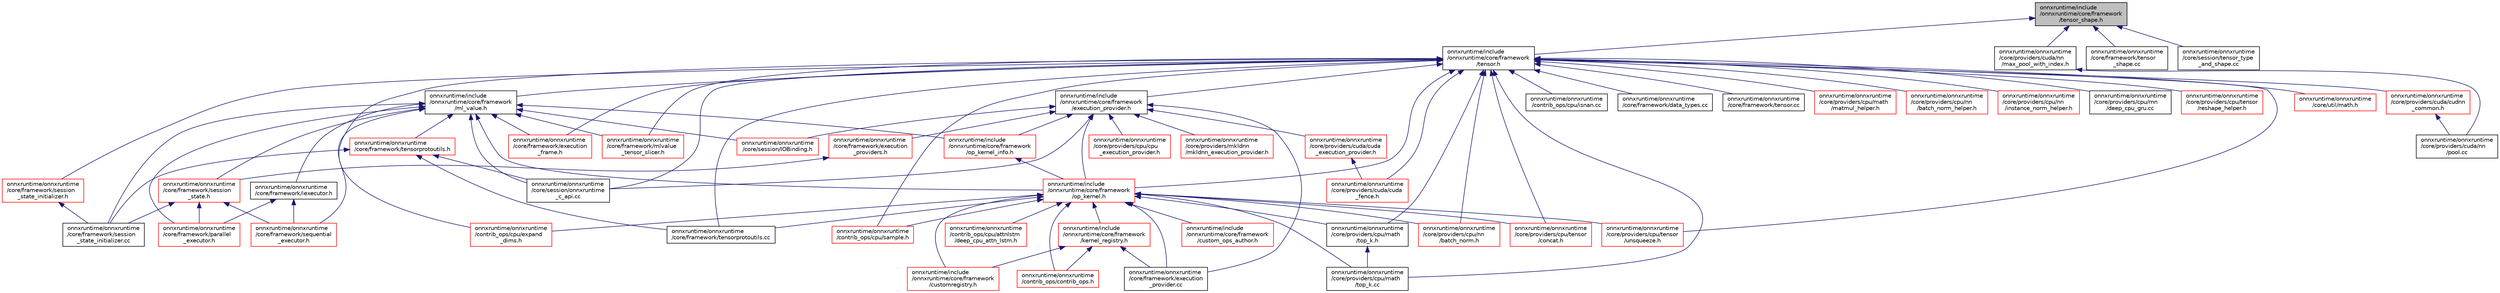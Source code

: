digraph "onnxruntime/include/onnxruntime/core/framework/tensor_shape.h"
{
  edge [fontname="Helvetica",fontsize="10",labelfontname="Helvetica",labelfontsize="10"];
  node [fontname="Helvetica",fontsize="10",shape=record];
  Node7 [label="onnxruntime/include\l/onnxruntime/core/framework\l/tensor_shape.h",height=0.2,width=0.4,color="black", fillcolor="grey75", style="filled", fontcolor="black"];
  Node7 -> Node8 [dir="back",color="midnightblue",fontsize="10",style="solid"];
  Node8 [label="onnxruntime/include\l/onnxruntime/core/framework\l/tensor.h",height=0.2,width=0.4,color="black", fillcolor="white", style="filled",URL="$tensor_8h.html"];
  Node8 -> Node9 [dir="back",color="midnightblue",fontsize="10",style="solid"];
  Node9 [label="onnxruntime/include\l/onnxruntime/core/framework\l/execution_provider.h",height=0.2,width=0.4,color="black", fillcolor="white", style="filled",URL="$execution__provider_8h.html"];
  Node9 -> Node10 [dir="back",color="midnightblue",fontsize="10",style="solid"];
  Node10 [label="onnxruntime/include\l/onnxruntime/core/framework\l/op_kernel.h",height=0.2,width=0.4,color="red", fillcolor="white", style="filled",URL="$op__kernel_8h.html"];
  Node10 -> Node11 [dir="back",color="midnightblue",fontsize="10",style="solid"];
  Node11 [label="onnxruntime/include\l/onnxruntime/core/framework\l/custom_ops_author.h",height=0.2,width=0.4,color="red", fillcolor="white", style="filled",URL="$custom__ops__author_8h.html"];
  Node10 -> Node15 [dir="back",color="midnightblue",fontsize="10",style="solid"];
  Node15 [label="onnxruntime/include\l/onnxruntime/core/framework\l/customregistry.h",height=0.2,width=0.4,color="red", fillcolor="white", style="filled",URL="$customregistry_8h.html"];
  Node10 -> Node18 [dir="back",color="midnightblue",fontsize="10",style="solid"];
  Node18 [label="onnxruntime/include\l/onnxruntime/core/framework\l/kernel_registry.h",height=0.2,width=0.4,color="red", fillcolor="white", style="filled",URL="$kernel__registry_8h.html"];
  Node18 -> Node15 [dir="back",color="midnightblue",fontsize="10",style="solid"];
  Node18 -> Node19 [dir="back",color="midnightblue",fontsize="10",style="solid"];
  Node19 [label="onnxruntime/onnxruntime\l/contrib_ops/contrib_ops.h",height=0.2,width=0.4,color="red", fillcolor="white", style="filled",URL="$contrib__ops_8h.html"];
  Node18 -> Node23 [dir="back",color="midnightblue",fontsize="10",style="solid"];
  Node23 [label="onnxruntime/onnxruntime\l/core/framework/execution\l_provider.cc",height=0.2,width=0.4,color="black", fillcolor="white", style="filled",URL="$execution__provider_8cc.html"];
  Node10 -> Node19 [dir="back",color="midnightblue",fontsize="10",style="solid"];
  Node10 -> Node28 [dir="back",color="midnightblue",fontsize="10",style="solid"];
  Node28 [label="onnxruntime/onnxruntime\l/contrib_ops/cpu/attnlstm\l/deep_cpu_attn_lstm.h",height=0.2,width=0.4,color="red", fillcolor="white", style="filled",URL="$deep__cpu__attn__lstm_8h.html"];
  Node10 -> Node30 [dir="back",color="midnightblue",fontsize="10",style="solid"];
  Node30 [label="onnxruntime/onnxruntime\l/contrib_ops/cpu/expand\l_dims.h",height=0.2,width=0.4,color="red", fillcolor="white", style="filled",URL="$expand__dims_8h.html"];
  Node10 -> Node32 [dir="back",color="midnightblue",fontsize="10",style="solid"];
  Node32 [label="onnxruntime/onnxruntime\l/contrib_ops/cpu/sample.h",height=0.2,width=0.4,color="red", fillcolor="white", style="filled",URL="$sample_8h.html"];
  Node10 -> Node23 [dir="back",color="midnightblue",fontsize="10",style="solid"];
  Node10 -> Node54 [dir="back",color="midnightblue",fontsize="10",style="solid"];
  Node54 [label="onnxruntime/onnxruntime\l/core/framework/tensorprotoutils.cc",height=0.2,width=0.4,color="black", fillcolor="white", style="filled",URL="$tensorprotoutils_8cc.html"];
  Node10 -> Node80 [dir="back",color="midnightblue",fontsize="10",style="solid"];
  Node80 [label="onnxruntime/onnxruntime\l/core/providers/cpu/math\l/top_k.cc",height=0.2,width=0.4,color="black", fillcolor="white", style="filled",URL="$top__k_8cc.html"];
  Node10 -> Node81 [dir="back",color="midnightblue",fontsize="10",style="solid"];
  Node81 [label="onnxruntime/onnxruntime\l/core/providers/cpu/math\l/top_k.h",height=0.2,width=0.4,color="black", fillcolor="white", style="filled",URL="$top__k_8h.html"];
  Node81 -> Node80 [dir="back",color="midnightblue",fontsize="10",style="solid"];
  Node10 -> Node119 [dir="back",color="midnightblue",fontsize="10",style="solid"];
  Node119 [label="onnxruntime/onnxruntime\l/core/providers/cpu/nn\l/batch_norm.h",height=0.2,width=0.4,color="red", fillcolor="white", style="filled",URL="$cpu_2nn_2batch__norm_8h.html"];
  Node10 -> Node167 [dir="back",color="midnightblue",fontsize="10",style="solid"];
  Node167 [label="onnxruntime/onnxruntime\l/core/providers/cpu/tensor\l/concat.h",height=0.2,width=0.4,color="red", fillcolor="white", style="filled",URL="$cpu_2tensor_2concat_8h.html"];
  Node10 -> Node214 [dir="back",color="midnightblue",fontsize="10",style="solid"];
  Node214 [label="onnxruntime/onnxruntime\l/core/providers/cpu/tensor\l/unsqueeze.h",height=0.2,width=0.4,color="red", fillcolor="white", style="filled",URL="$cpu_2tensor_2unsqueeze_8h.html"];
  Node9 -> Node270 [dir="back",color="midnightblue",fontsize="10",style="solid"];
  Node270 [label="onnxruntime/include\l/onnxruntime/core/framework\l/op_kernel_info.h",height=0.2,width=0.4,color="red", fillcolor="white", style="filled",URL="$op__kernel__info_8h.html"];
  Node270 -> Node10 [dir="back",color="midnightblue",fontsize="10",style="solid"];
  Node9 -> Node23 [dir="back",color="midnightblue",fontsize="10",style="solid"];
  Node9 -> Node271 [dir="back",color="midnightblue",fontsize="10",style="solid"];
  Node271 [label="onnxruntime/onnxruntime\l/core/framework/execution\l_providers.h",height=0.2,width=0.4,color="red", fillcolor="white", style="filled",URL="$execution__providers_8h.html"];
  Node271 -> Node272 [dir="back",color="midnightblue",fontsize="10",style="solid"];
  Node272 [label="onnxruntime/onnxruntime\l/core/framework/session\l_state.h",height=0.2,width=0.4,color="red", fillcolor="white", style="filled",URL="$session__state_8h.html"];
  Node272 -> Node273 [dir="back",color="midnightblue",fontsize="10",style="solid"];
  Node273 [label="onnxruntime/onnxruntime\l/core/framework/parallel\l_executor.h",height=0.2,width=0.4,color="red", fillcolor="white", style="filled",URL="$parallel__executor_8h.html"];
  Node272 -> Node274 [dir="back",color="midnightblue",fontsize="10",style="solid"];
  Node274 [label="onnxruntime/onnxruntime\l/core/framework/sequential\l_executor.h",height=0.2,width=0.4,color="red", fillcolor="white", style="filled",URL="$sequential__executor_8h.html"];
  Node272 -> Node40 [dir="back",color="midnightblue",fontsize="10",style="solid"];
  Node40 [label="onnxruntime/onnxruntime\l/core/framework/session\l_state_initializer.cc",height=0.2,width=0.4,color="black", fillcolor="white", style="filled",URL="$session__state__initializer_8cc.html"];
  Node9 -> Node275 [dir="back",color="midnightblue",fontsize="10",style="solid"];
  Node275 [label="onnxruntime/onnxruntime\l/core/providers/cpu/cpu\l_execution_provider.h",height=0.2,width=0.4,color="red", fillcolor="white", style="filled",URL="$cpu__execution__provider_8h.html"];
  Node9 -> Node278 [dir="back",color="midnightblue",fontsize="10",style="solid"];
  Node278 [label="onnxruntime/onnxruntime\l/core/providers/cuda/cuda\l_execution_provider.h",height=0.2,width=0.4,color="red", fillcolor="white", style="filled",URL="$cuda__execution__provider_8h.html"];
  Node278 -> Node279 [dir="back",color="midnightblue",fontsize="10",style="solid"];
  Node279 [label="onnxruntime/onnxruntime\l/core/providers/cuda/cuda\l_fence.h",height=0.2,width=0.4,color="red", fillcolor="white", style="filled",URL="$cuda__fence_8h.html"];
  Node9 -> Node281 [dir="back",color="midnightblue",fontsize="10",style="solid"];
  Node281 [label="onnxruntime/onnxruntime\l/core/providers/mkldnn\l/mkldnn_execution_provider.h",height=0.2,width=0.4,color="red", fillcolor="white", style="filled",URL="$mkldnn__execution__provider_8h.html"];
  Node9 -> Node283 [dir="back",color="midnightblue",fontsize="10",style="solid"];
  Node283 [label="onnxruntime/onnxruntime\l/core/session/IOBinding.h",height=0.2,width=0.4,color="red", fillcolor="white", style="filled",URL="$IOBinding_8h.html"];
  Node9 -> Node284 [dir="back",color="midnightblue",fontsize="10",style="solid"];
  Node284 [label="onnxruntime/onnxruntime\l/core/session/onnxruntime\l_c_api.cc",height=0.2,width=0.4,color="black", fillcolor="white", style="filled",URL="$onnxruntime__c__api_8cc.html"];
  Node8 -> Node285 [dir="back",color="midnightblue",fontsize="10",style="solid"];
  Node285 [label="onnxruntime/include\l/onnxruntime/core/framework\l/ml_value.h",height=0.2,width=0.4,color="black", fillcolor="white", style="filled",URL="$ml__value_8h.html"];
  Node285 -> Node10 [dir="back",color="midnightblue",fontsize="10",style="solid"];
  Node285 -> Node270 [dir="back",color="midnightblue",fontsize="10",style="solid"];
  Node285 -> Node286 [dir="back",color="midnightblue",fontsize="10",style="solid"];
  Node286 [label="onnxruntime/onnxruntime\l/core/framework/execution\l_frame.h",height=0.2,width=0.4,color="red", fillcolor="white", style="filled",URL="$execution__frame_8h.html"];
  Node285 -> Node287 [dir="back",color="midnightblue",fontsize="10",style="solid"];
  Node287 [label="onnxruntime/onnxruntime\l/core/framework/iexecutor.h",height=0.2,width=0.4,color="black", fillcolor="white", style="filled",URL="$iexecutor_8h.html"];
  Node287 -> Node273 [dir="back",color="midnightblue",fontsize="10",style="solid"];
  Node287 -> Node274 [dir="back",color="midnightblue",fontsize="10",style="solid"];
  Node285 -> Node288 [dir="back",color="midnightblue",fontsize="10",style="solid"];
  Node288 [label="onnxruntime/onnxruntime\l/core/framework/mlvalue\l_tensor_slicer.h",height=0.2,width=0.4,color="red", fillcolor="white", style="filled",URL="$mlvalue__tensor__slicer_8h.html"];
  Node285 -> Node273 [dir="back",color="midnightblue",fontsize="10",style="solid"];
  Node285 -> Node274 [dir="back",color="midnightblue",fontsize="10",style="solid"];
  Node285 -> Node272 [dir="back",color="midnightblue",fontsize="10",style="solid"];
  Node285 -> Node40 [dir="back",color="midnightblue",fontsize="10",style="solid"];
  Node285 -> Node290 [dir="back",color="midnightblue",fontsize="10",style="solid"];
  Node290 [label="onnxruntime/onnxruntime\l/core/framework/tensorprotoutils.h",height=0.2,width=0.4,color="red", fillcolor="white", style="filled",URL="$tensorprotoutils_8h.html"];
  Node290 -> Node40 [dir="back",color="midnightblue",fontsize="10",style="solid"];
  Node290 -> Node54 [dir="back",color="midnightblue",fontsize="10",style="solid"];
  Node290 -> Node284 [dir="back",color="midnightblue",fontsize="10",style="solid"];
  Node285 -> Node283 [dir="back",color="midnightblue",fontsize="10",style="solid"];
  Node285 -> Node284 [dir="back",color="midnightblue",fontsize="10",style="solid"];
  Node8 -> Node10 [dir="back",color="midnightblue",fontsize="10",style="solid"];
  Node8 -> Node30 [dir="back",color="midnightblue",fontsize="10",style="solid"];
  Node8 -> Node32 [dir="back",color="midnightblue",fontsize="10",style="solid"];
  Node8 -> Node35 [dir="back",color="midnightblue",fontsize="10",style="solid"];
  Node35 [label="onnxruntime/onnxruntime\l/contrib_ops/cpu/isnan.cc",height=0.2,width=0.4,color="black", fillcolor="white", style="filled",URL="$isnan_8cc.html"];
  Node8 -> Node291 [dir="back",color="midnightblue",fontsize="10",style="solid"];
  Node291 [label="onnxruntime/onnxruntime\l/core/framework/data_types.cc",height=0.2,width=0.4,color="black", fillcolor="white", style="filled",URL="$data__types_8cc.html"];
  Node8 -> Node286 [dir="back",color="midnightblue",fontsize="10",style="solid"];
  Node8 -> Node288 [dir="back",color="midnightblue",fontsize="10",style="solid"];
  Node8 -> Node292 [dir="back",color="midnightblue",fontsize="10",style="solid"];
  Node292 [label="onnxruntime/onnxruntime\l/core/framework/session\l_state_initializer.h",height=0.2,width=0.4,color="red", fillcolor="white", style="filled",URL="$session__state__initializer_8h.html"];
  Node292 -> Node40 [dir="back",color="midnightblue",fontsize="10",style="solid"];
  Node8 -> Node293 [dir="back",color="midnightblue",fontsize="10",style="solid"];
  Node293 [label="onnxruntime/onnxruntime\l/core/framework/tensor.cc",height=0.2,width=0.4,color="black", fillcolor="white", style="filled",URL="$tensor_8cc.html"];
  Node8 -> Node54 [dir="back",color="midnightblue",fontsize="10",style="solid"];
  Node8 -> Node294 [dir="back",color="midnightblue",fontsize="10",style="solid"];
  Node294 [label="onnxruntime/onnxruntime\l/core/providers/cpu/math\l/matmul_helper.h",height=0.2,width=0.4,color="red", fillcolor="white", style="filled",URL="$matmul__helper_8h.html"];
  Node8 -> Node80 [dir="back",color="midnightblue",fontsize="10",style="solid"];
  Node8 -> Node81 [dir="back",color="midnightblue",fontsize="10",style="solid"];
  Node8 -> Node119 [dir="back",color="midnightblue",fontsize="10",style="solid"];
  Node8 -> Node295 [dir="back",color="midnightblue",fontsize="10",style="solid"];
  Node295 [label="onnxruntime/onnxruntime\l/core/providers/cpu/nn\l/batch_norm_helper.h",height=0.2,width=0.4,color="red", fillcolor="white", style="filled",URL="$batch__norm__helper_8h.html"];
  Node8 -> Node296 [dir="back",color="midnightblue",fontsize="10",style="solid"];
  Node296 [label="onnxruntime/onnxruntime\l/core/providers/cpu/nn\l/instance_norm_helper.h",height=0.2,width=0.4,color="red", fillcolor="white", style="filled",URL="$instance__norm__helper_8h.html"];
  Node8 -> Node157 [dir="back",color="midnightblue",fontsize="10",style="solid"];
  Node157 [label="onnxruntime/onnxruntime\l/core/providers/cpu/rnn\l/deep_cpu_gru.cc",height=0.2,width=0.4,color="black", fillcolor="white", style="filled",URL="$deep__cpu__gru_8cc.html"];
  Node8 -> Node167 [dir="back",color="midnightblue",fontsize="10",style="solid"];
  Node8 -> Node297 [dir="back",color="midnightblue",fontsize="10",style="solid"];
  Node297 [label="onnxruntime/onnxruntime\l/core/providers/cpu/tensor\l/reshape_helper.h",height=0.2,width=0.4,color="red", fillcolor="white", style="filled",URL="$reshape__helper_8h.html"];
  Node8 -> Node214 [dir="back",color="midnightblue",fontsize="10",style="solid"];
  Node8 -> Node279 [dir="back",color="midnightblue",fontsize="10",style="solid"];
  Node8 -> Node228 [dir="back",color="midnightblue",fontsize="10",style="solid"];
  Node228 [label="onnxruntime/onnxruntime\l/core/providers/cuda/cudnn\l_common.h",height=0.2,width=0.4,color="red", fillcolor="white", style="filled",URL="$cudnn__common_8h.html"];
  Node228 -> Node149 [dir="back",color="midnightblue",fontsize="10",style="solid"];
  Node149 [label="onnxruntime/onnxruntime\l/core/providers/cuda/nn\l/pool.cc",height=0.2,width=0.4,color="black", fillcolor="white", style="filled",URL="$cuda_2nn_2pool_8cc.html"];
  Node8 -> Node284 [dir="back",color="midnightblue",fontsize="10",style="solid"];
  Node8 -> Node298 [dir="back",color="midnightblue",fontsize="10",style="solid"];
  Node298 [label="onnxruntime/onnxruntime\l/core/util/math.h",height=0.2,width=0.4,color="red", fillcolor="white", style="filled",URL="$math_8h.html"];
  Node7 -> Node306 [dir="back",color="midnightblue",fontsize="10",style="solid"];
  Node306 [label="onnxruntime/onnxruntime\l/core/framework/tensor\l_shape.cc",height=0.2,width=0.4,color="black", fillcolor="white", style="filled",URL="$tensor__shape_8cc.html"];
  Node7 -> Node307 [dir="back",color="midnightblue",fontsize="10",style="solid"];
  Node307 [label="onnxruntime/onnxruntime\l/core/providers/cuda/nn\l/max_pool_with_index.h",height=0.2,width=0.4,color="black", fillcolor="white", style="filled",URL="$max__pool__with__index_8h.html"];
  Node307 -> Node149 [dir="back",color="midnightblue",fontsize="10",style="solid"];
  Node7 -> Node308 [dir="back",color="midnightblue",fontsize="10",style="solid"];
  Node308 [label="onnxruntime/onnxruntime\l/core/session/tensor_type\l_and_shape.cc",height=0.2,width=0.4,color="black", fillcolor="white", style="filled",URL="$tensor__type__and__shape_8cc.html"];
}
